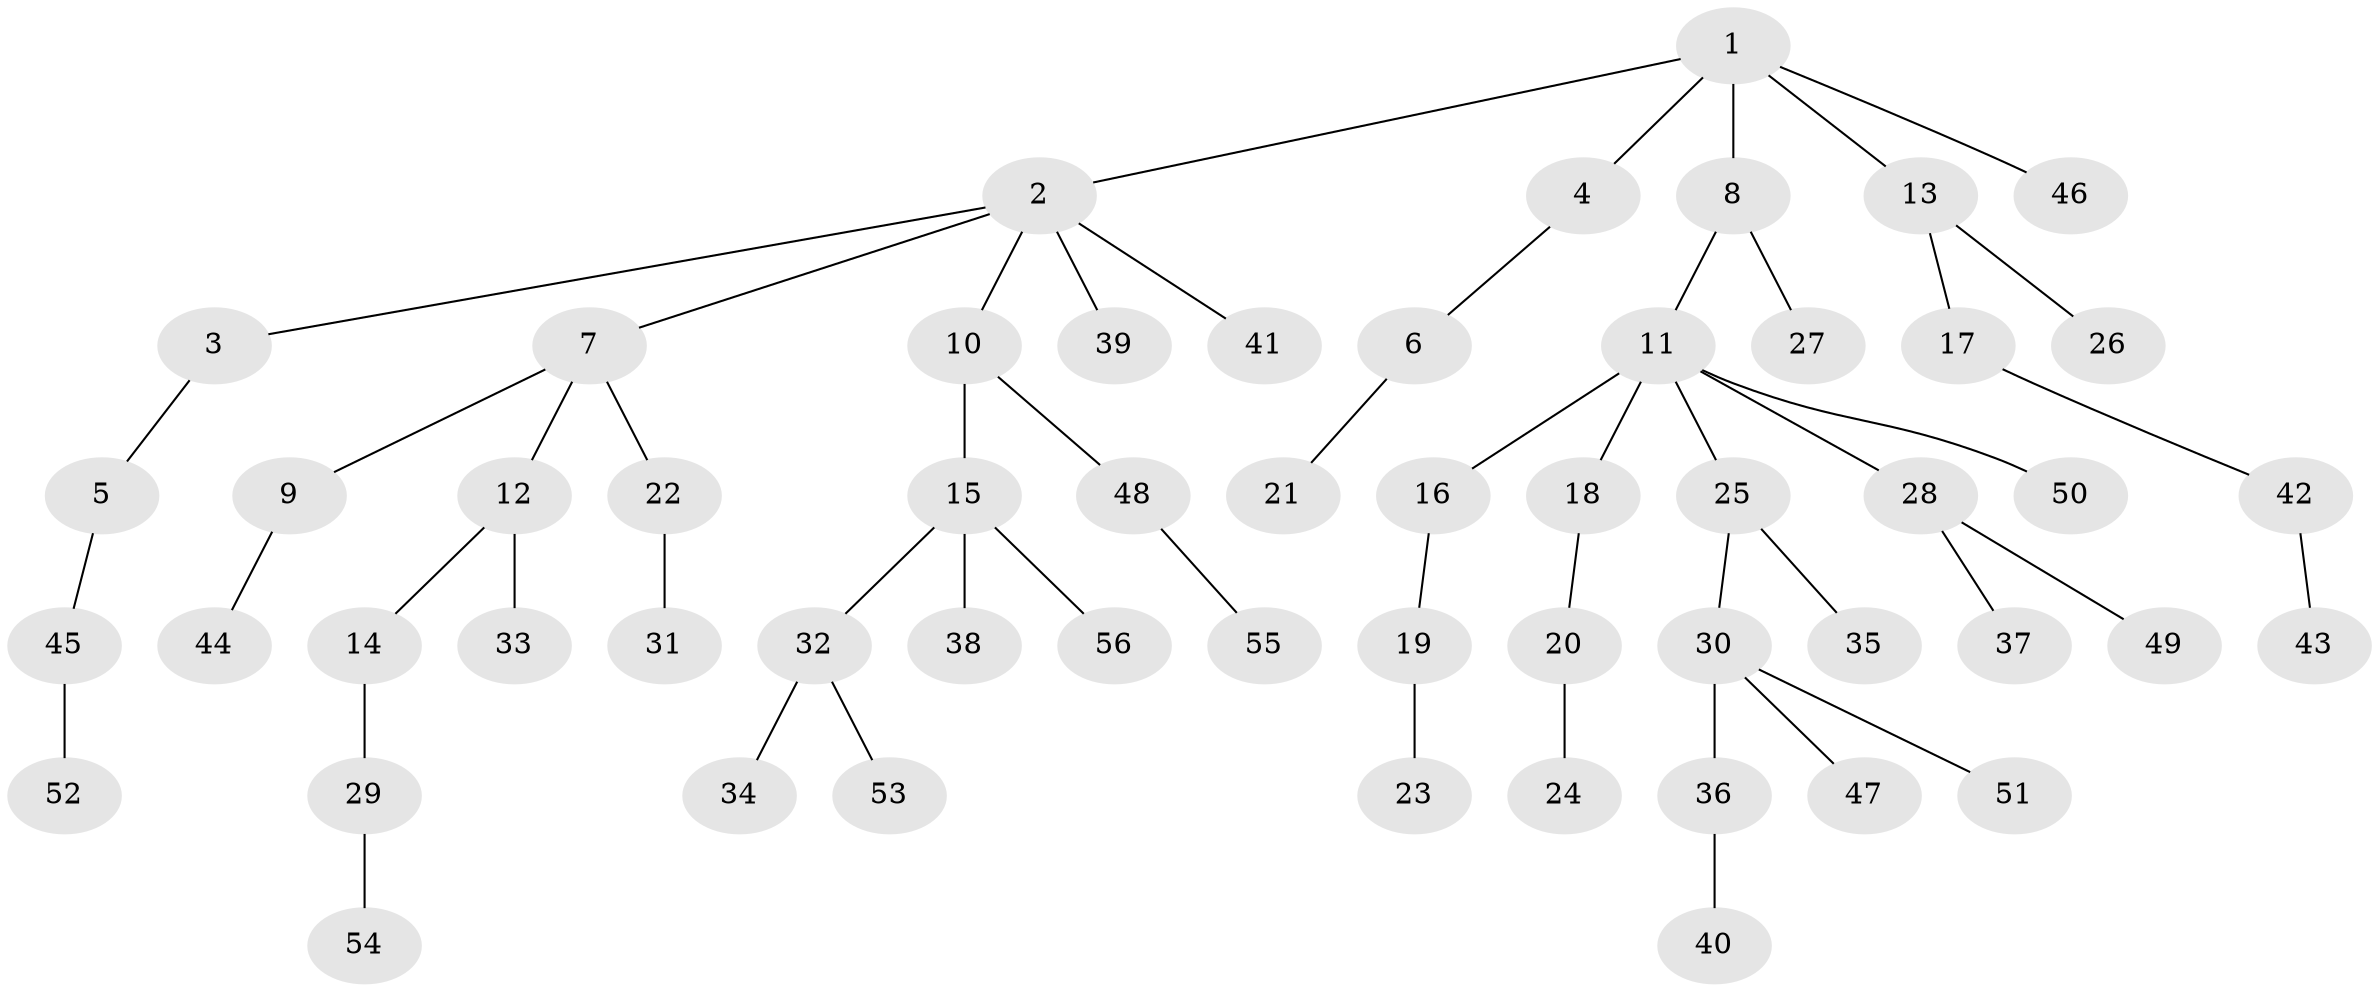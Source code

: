 // coarse degree distribution, {2: 0.23076923076923078, 1: 0.6153846153846154, 10: 0.02564102564102564, 5: 0.07692307692307693, 3: 0.02564102564102564, 6: 0.02564102564102564}
// Generated by graph-tools (version 1.1) at 2025/56/03/04/25 21:56:03]
// undirected, 56 vertices, 55 edges
graph export_dot {
graph [start="1"]
  node [color=gray90,style=filled];
  1;
  2;
  3;
  4;
  5;
  6;
  7;
  8;
  9;
  10;
  11;
  12;
  13;
  14;
  15;
  16;
  17;
  18;
  19;
  20;
  21;
  22;
  23;
  24;
  25;
  26;
  27;
  28;
  29;
  30;
  31;
  32;
  33;
  34;
  35;
  36;
  37;
  38;
  39;
  40;
  41;
  42;
  43;
  44;
  45;
  46;
  47;
  48;
  49;
  50;
  51;
  52;
  53;
  54;
  55;
  56;
  1 -- 2;
  1 -- 4;
  1 -- 8;
  1 -- 13;
  1 -- 46;
  2 -- 3;
  2 -- 7;
  2 -- 10;
  2 -- 39;
  2 -- 41;
  3 -- 5;
  4 -- 6;
  5 -- 45;
  6 -- 21;
  7 -- 9;
  7 -- 12;
  7 -- 22;
  8 -- 11;
  8 -- 27;
  9 -- 44;
  10 -- 15;
  10 -- 48;
  11 -- 16;
  11 -- 18;
  11 -- 25;
  11 -- 28;
  11 -- 50;
  12 -- 14;
  12 -- 33;
  13 -- 17;
  13 -- 26;
  14 -- 29;
  15 -- 32;
  15 -- 38;
  15 -- 56;
  16 -- 19;
  17 -- 42;
  18 -- 20;
  19 -- 23;
  20 -- 24;
  22 -- 31;
  25 -- 30;
  25 -- 35;
  28 -- 37;
  28 -- 49;
  29 -- 54;
  30 -- 36;
  30 -- 47;
  30 -- 51;
  32 -- 34;
  32 -- 53;
  36 -- 40;
  42 -- 43;
  45 -- 52;
  48 -- 55;
}
